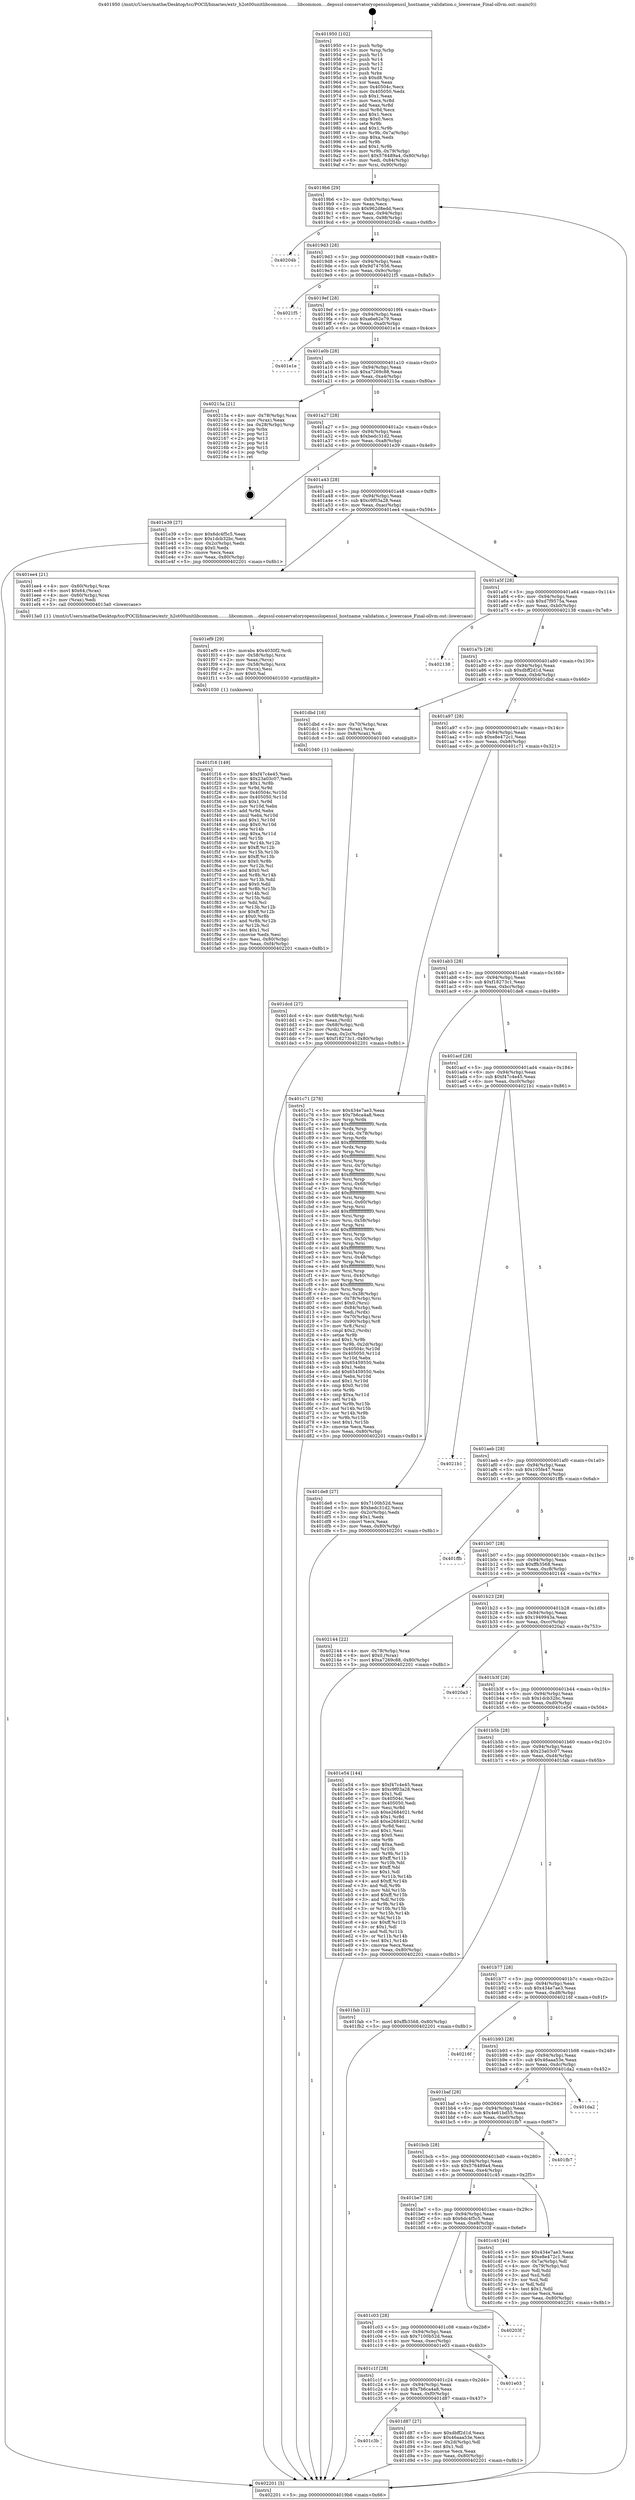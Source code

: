 digraph "0x401950" {
  label = "0x401950 (/mnt/c/Users/mathe/Desktop/tcc/POCII/binaries/extr_h2ot00unitlibcommon........libcommon....depsssl-conservatoryopensslopenssl_hostname_validation.c_lowercase_Final-ollvm.out::main(0))"
  labelloc = "t"
  node[shape=record]

  Entry [label="",width=0.3,height=0.3,shape=circle,fillcolor=black,style=filled]
  "0x4019b6" [label="{
     0x4019b6 [29]\l
     | [instrs]\l
     &nbsp;&nbsp;0x4019b6 \<+3\>: mov -0x80(%rbp),%eax\l
     &nbsp;&nbsp;0x4019b9 \<+2\>: mov %eax,%ecx\l
     &nbsp;&nbsp;0x4019bb \<+6\>: sub $0x962d8edd,%ecx\l
     &nbsp;&nbsp;0x4019c1 \<+6\>: mov %eax,-0x94(%rbp)\l
     &nbsp;&nbsp;0x4019c7 \<+6\>: mov %ecx,-0x98(%rbp)\l
     &nbsp;&nbsp;0x4019cd \<+6\>: je 000000000040204b \<main+0x6fb\>\l
  }"]
  "0x40204b" [label="{
     0x40204b\l
  }", style=dashed]
  "0x4019d3" [label="{
     0x4019d3 [28]\l
     | [instrs]\l
     &nbsp;&nbsp;0x4019d3 \<+5\>: jmp 00000000004019d8 \<main+0x88\>\l
     &nbsp;&nbsp;0x4019d8 \<+6\>: mov -0x94(%rbp),%eax\l
     &nbsp;&nbsp;0x4019de \<+5\>: sub $0x9d747656,%eax\l
     &nbsp;&nbsp;0x4019e3 \<+6\>: mov %eax,-0x9c(%rbp)\l
     &nbsp;&nbsp;0x4019e9 \<+6\>: je 00000000004021f5 \<main+0x8a5\>\l
  }"]
  Exit [label="",width=0.3,height=0.3,shape=circle,fillcolor=black,style=filled,peripheries=2]
  "0x4021f5" [label="{
     0x4021f5\l
  }", style=dashed]
  "0x4019ef" [label="{
     0x4019ef [28]\l
     | [instrs]\l
     &nbsp;&nbsp;0x4019ef \<+5\>: jmp 00000000004019f4 \<main+0xa4\>\l
     &nbsp;&nbsp;0x4019f4 \<+6\>: mov -0x94(%rbp),%eax\l
     &nbsp;&nbsp;0x4019fa \<+5\>: sub $0xa6e62e79,%eax\l
     &nbsp;&nbsp;0x4019ff \<+6\>: mov %eax,-0xa0(%rbp)\l
     &nbsp;&nbsp;0x401a05 \<+6\>: je 0000000000401e1e \<main+0x4ce\>\l
  }"]
  "0x401f16" [label="{
     0x401f16 [149]\l
     | [instrs]\l
     &nbsp;&nbsp;0x401f16 \<+5\>: mov $0xf47c4e45,%esi\l
     &nbsp;&nbsp;0x401f1b \<+5\>: mov $0x23a03c07,%edx\l
     &nbsp;&nbsp;0x401f20 \<+3\>: mov $0x1,%r8b\l
     &nbsp;&nbsp;0x401f23 \<+3\>: xor %r9d,%r9d\l
     &nbsp;&nbsp;0x401f26 \<+8\>: mov 0x40504c,%r10d\l
     &nbsp;&nbsp;0x401f2e \<+8\>: mov 0x405050,%r11d\l
     &nbsp;&nbsp;0x401f36 \<+4\>: sub $0x1,%r9d\l
     &nbsp;&nbsp;0x401f3a \<+3\>: mov %r10d,%ebx\l
     &nbsp;&nbsp;0x401f3d \<+3\>: add %r9d,%ebx\l
     &nbsp;&nbsp;0x401f40 \<+4\>: imul %ebx,%r10d\l
     &nbsp;&nbsp;0x401f44 \<+4\>: and $0x1,%r10d\l
     &nbsp;&nbsp;0x401f48 \<+4\>: cmp $0x0,%r10d\l
     &nbsp;&nbsp;0x401f4c \<+4\>: sete %r14b\l
     &nbsp;&nbsp;0x401f50 \<+4\>: cmp $0xa,%r11d\l
     &nbsp;&nbsp;0x401f54 \<+4\>: setl %r15b\l
     &nbsp;&nbsp;0x401f58 \<+3\>: mov %r14b,%r12b\l
     &nbsp;&nbsp;0x401f5b \<+4\>: xor $0xff,%r12b\l
     &nbsp;&nbsp;0x401f5f \<+3\>: mov %r15b,%r13b\l
     &nbsp;&nbsp;0x401f62 \<+4\>: xor $0xff,%r13b\l
     &nbsp;&nbsp;0x401f66 \<+4\>: xor $0x0,%r8b\l
     &nbsp;&nbsp;0x401f6a \<+3\>: mov %r12b,%cl\l
     &nbsp;&nbsp;0x401f6d \<+3\>: and $0x0,%cl\l
     &nbsp;&nbsp;0x401f70 \<+3\>: and %r8b,%r14b\l
     &nbsp;&nbsp;0x401f73 \<+3\>: mov %r13b,%dil\l
     &nbsp;&nbsp;0x401f76 \<+4\>: and $0x0,%dil\l
     &nbsp;&nbsp;0x401f7a \<+3\>: and %r8b,%r15b\l
     &nbsp;&nbsp;0x401f7d \<+3\>: or %r14b,%cl\l
     &nbsp;&nbsp;0x401f80 \<+3\>: or %r15b,%dil\l
     &nbsp;&nbsp;0x401f83 \<+3\>: xor %dil,%cl\l
     &nbsp;&nbsp;0x401f86 \<+3\>: or %r13b,%r12b\l
     &nbsp;&nbsp;0x401f89 \<+4\>: xor $0xff,%r12b\l
     &nbsp;&nbsp;0x401f8d \<+4\>: or $0x0,%r8b\l
     &nbsp;&nbsp;0x401f91 \<+3\>: and %r8b,%r12b\l
     &nbsp;&nbsp;0x401f94 \<+3\>: or %r12b,%cl\l
     &nbsp;&nbsp;0x401f97 \<+3\>: test $0x1,%cl\l
     &nbsp;&nbsp;0x401f9a \<+3\>: cmovne %edx,%esi\l
     &nbsp;&nbsp;0x401f9d \<+3\>: mov %esi,-0x80(%rbp)\l
     &nbsp;&nbsp;0x401fa0 \<+6\>: mov %eax,-0xf4(%rbp)\l
     &nbsp;&nbsp;0x401fa6 \<+5\>: jmp 0000000000402201 \<main+0x8b1\>\l
  }"]
  "0x401e1e" [label="{
     0x401e1e\l
  }", style=dashed]
  "0x401a0b" [label="{
     0x401a0b [28]\l
     | [instrs]\l
     &nbsp;&nbsp;0x401a0b \<+5\>: jmp 0000000000401a10 \<main+0xc0\>\l
     &nbsp;&nbsp;0x401a10 \<+6\>: mov -0x94(%rbp),%eax\l
     &nbsp;&nbsp;0x401a16 \<+5\>: sub $0xa7269c88,%eax\l
     &nbsp;&nbsp;0x401a1b \<+6\>: mov %eax,-0xa4(%rbp)\l
     &nbsp;&nbsp;0x401a21 \<+6\>: je 000000000040215a \<main+0x80a\>\l
  }"]
  "0x401ef9" [label="{
     0x401ef9 [29]\l
     | [instrs]\l
     &nbsp;&nbsp;0x401ef9 \<+10\>: movabs $0x4030f2,%rdi\l
     &nbsp;&nbsp;0x401f03 \<+4\>: mov -0x58(%rbp),%rcx\l
     &nbsp;&nbsp;0x401f07 \<+2\>: mov %eax,(%rcx)\l
     &nbsp;&nbsp;0x401f09 \<+4\>: mov -0x58(%rbp),%rcx\l
     &nbsp;&nbsp;0x401f0d \<+2\>: mov (%rcx),%esi\l
     &nbsp;&nbsp;0x401f0f \<+2\>: mov $0x0,%al\l
     &nbsp;&nbsp;0x401f11 \<+5\>: call 0000000000401030 \<printf@plt\>\l
     | [calls]\l
     &nbsp;&nbsp;0x401030 \{1\} (unknown)\l
  }"]
  "0x40215a" [label="{
     0x40215a [21]\l
     | [instrs]\l
     &nbsp;&nbsp;0x40215a \<+4\>: mov -0x78(%rbp),%rax\l
     &nbsp;&nbsp;0x40215e \<+2\>: mov (%rax),%eax\l
     &nbsp;&nbsp;0x402160 \<+4\>: lea -0x28(%rbp),%rsp\l
     &nbsp;&nbsp;0x402164 \<+1\>: pop %rbx\l
     &nbsp;&nbsp;0x402165 \<+2\>: pop %r12\l
     &nbsp;&nbsp;0x402167 \<+2\>: pop %r13\l
     &nbsp;&nbsp;0x402169 \<+2\>: pop %r14\l
     &nbsp;&nbsp;0x40216b \<+2\>: pop %r15\l
     &nbsp;&nbsp;0x40216d \<+1\>: pop %rbp\l
     &nbsp;&nbsp;0x40216e \<+1\>: ret\l
  }"]
  "0x401a27" [label="{
     0x401a27 [28]\l
     | [instrs]\l
     &nbsp;&nbsp;0x401a27 \<+5\>: jmp 0000000000401a2c \<main+0xdc\>\l
     &nbsp;&nbsp;0x401a2c \<+6\>: mov -0x94(%rbp),%eax\l
     &nbsp;&nbsp;0x401a32 \<+5\>: sub $0xbedc31d2,%eax\l
     &nbsp;&nbsp;0x401a37 \<+6\>: mov %eax,-0xa8(%rbp)\l
     &nbsp;&nbsp;0x401a3d \<+6\>: je 0000000000401e39 \<main+0x4e9\>\l
  }"]
  "0x401dcd" [label="{
     0x401dcd [27]\l
     | [instrs]\l
     &nbsp;&nbsp;0x401dcd \<+4\>: mov -0x68(%rbp),%rdi\l
     &nbsp;&nbsp;0x401dd1 \<+2\>: mov %eax,(%rdi)\l
     &nbsp;&nbsp;0x401dd3 \<+4\>: mov -0x68(%rbp),%rdi\l
     &nbsp;&nbsp;0x401dd7 \<+2\>: mov (%rdi),%eax\l
     &nbsp;&nbsp;0x401dd9 \<+3\>: mov %eax,-0x2c(%rbp)\l
     &nbsp;&nbsp;0x401ddc \<+7\>: movl $0xf18273c1,-0x80(%rbp)\l
     &nbsp;&nbsp;0x401de3 \<+5\>: jmp 0000000000402201 \<main+0x8b1\>\l
  }"]
  "0x401e39" [label="{
     0x401e39 [27]\l
     | [instrs]\l
     &nbsp;&nbsp;0x401e39 \<+5\>: mov $0x6dc4f5c5,%eax\l
     &nbsp;&nbsp;0x401e3e \<+5\>: mov $0x1dcb32bc,%ecx\l
     &nbsp;&nbsp;0x401e43 \<+3\>: mov -0x2c(%rbp),%edx\l
     &nbsp;&nbsp;0x401e46 \<+3\>: cmp $0x0,%edx\l
     &nbsp;&nbsp;0x401e49 \<+3\>: cmove %ecx,%eax\l
     &nbsp;&nbsp;0x401e4c \<+3\>: mov %eax,-0x80(%rbp)\l
     &nbsp;&nbsp;0x401e4f \<+5\>: jmp 0000000000402201 \<main+0x8b1\>\l
  }"]
  "0x401a43" [label="{
     0x401a43 [28]\l
     | [instrs]\l
     &nbsp;&nbsp;0x401a43 \<+5\>: jmp 0000000000401a48 \<main+0xf8\>\l
     &nbsp;&nbsp;0x401a48 \<+6\>: mov -0x94(%rbp),%eax\l
     &nbsp;&nbsp;0x401a4e \<+5\>: sub $0xc9f03a28,%eax\l
     &nbsp;&nbsp;0x401a53 \<+6\>: mov %eax,-0xac(%rbp)\l
     &nbsp;&nbsp;0x401a59 \<+6\>: je 0000000000401ee4 \<main+0x594\>\l
  }"]
  "0x401c3b" [label="{
     0x401c3b\l
  }", style=dashed]
  "0x401ee4" [label="{
     0x401ee4 [21]\l
     | [instrs]\l
     &nbsp;&nbsp;0x401ee4 \<+4\>: mov -0x60(%rbp),%rax\l
     &nbsp;&nbsp;0x401ee8 \<+6\>: movl $0x64,(%rax)\l
     &nbsp;&nbsp;0x401eee \<+4\>: mov -0x60(%rbp),%rax\l
     &nbsp;&nbsp;0x401ef2 \<+2\>: mov (%rax),%edi\l
     &nbsp;&nbsp;0x401ef4 \<+5\>: call 00000000004013a0 \<lowercase\>\l
     | [calls]\l
     &nbsp;&nbsp;0x4013a0 \{1\} (/mnt/c/Users/mathe/Desktop/tcc/POCII/binaries/extr_h2ot00unitlibcommon........libcommon....depsssl-conservatoryopensslopenssl_hostname_validation.c_lowercase_Final-ollvm.out::lowercase)\l
  }"]
  "0x401a5f" [label="{
     0x401a5f [28]\l
     | [instrs]\l
     &nbsp;&nbsp;0x401a5f \<+5\>: jmp 0000000000401a64 \<main+0x114\>\l
     &nbsp;&nbsp;0x401a64 \<+6\>: mov -0x94(%rbp),%eax\l
     &nbsp;&nbsp;0x401a6a \<+5\>: sub $0xd7f9575a,%eax\l
     &nbsp;&nbsp;0x401a6f \<+6\>: mov %eax,-0xb0(%rbp)\l
     &nbsp;&nbsp;0x401a75 \<+6\>: je 0000000000402138 \<main+0x7e8\>\l
  }"]
  "0x401d87" [label="{
     0x401d87 [27]\l
     | [instrs]\l
     &nbsp;&nbsp;0x401d87 \<+5\>: mov $0xdbff2d1d,%eax\l
     &nbsp;&nbsp;0x401d8c \<+5\>: mov $0x46aaa53e,%ecx\l
     &nbsp;&nbsp;0x401d91 \<+3\>: mov -0x2d(%rbp),%dl\l
     &nbsp;&nbsp;0x401d94 \<+3\>: test $0x1,%dl\l
     &nbsp;&nbsp;0x401d97 \<+3\>: cmovne %ecx,%eax\l
     &nbsp;&nbsp;0x401d9a \<+3\>: mov %eax,-0x80(%rbp)\l
     &nbsp;&nbsp;0x401d9d \<+5\>: jmp 0000000000402201 \<main+0x8b1\>\l
  }"]
  "0x402138" [label="{
     0x402138\l
  }", style=dashed]
  "0x401a7b" [label="{
     0x401a7b [28]\l
     | [instrs]\l
     &nbsp;&nbsp;0x401a7b \<+5\>: jmp 0000000000401a80 \<main+0x130\>\l
     &nbsp;&nbsp;0x401a80 \<+6\>: mov -0x94(%rbp),%eax\l
     &nbsp;&nbsp;0x401a86 \<+5\>: sub $0xdbff2d1d,%eax\l
     &nbsp;&nbsp;0x401a8b \<+6\>: mov %eax,-0xb4(%rbp)\l
     &nbsp;&nbsp;0x401a91 \<+6\>: je 0000000000401dbd \<main+0x46d\>\l
  }"]
  "0x401c1f" [label="{
     0x401c1f [28]\l
     | [instrs]\l
     &nbsp;&nbsp;0x401c1f \<+5\>: jmp 0000000000401c24 \<main+0x2d4\>\l
     &nbsp;&nbsp;0x401c24 \<+6\>: mov -0x94(%rbp),%eax\l
     &nbsp;&nbsp;0x401c2a \<+5\>: sub $0x7b6ca4a8,%eax\l
     &nbsp;&nbsp;0x401c2f \<+6\>: mov %eax,-0xf0(%rbp)\l
     &nbsp;&nbsp;0x401c35 \<+6\>: je 0000000000401d87 \<main+0x437\>\l
  }"]
  "0x401dbd" [label="{
     0x401dbd [16]\l
     | [instrs]\l
     &nbsp;&nbsp;0x401dbd \<+4\>: mov -0x70(%rbp),%rax\l
     &nbsp;&nbsp;0x401dc1 \<+3\>: mov (%rax),%rax\l
     &nbsp;&nbsp;0x401dc4 \<+4\>: mov 0x8(%rax),%rdi\l
     &nbsp;&nbsp;0x401dc8 \<+5\>: call 0000000000401040 \<atoi@plt\>\l
     | [calls]\l
     &nbsp;&nbsp;0x401040 \{1\} (unknown)\l
  }"]
  "0x401a97" [label="{
     0x401a97 [28]\l
     | [instrs]\l
     &nbsp;&nbsp;0x401a97 \<+5\>: jmp 0000000000401a9c \<main+0x14c\>\l
     &nbsp;&nbsp;0x401a9c \<+6\>: mov -0x94(%rbp),%eax\l
     &nbsp;&nbsp;0x401aa2 \<+5\>: sub $0xe8e472c1,%eax\l
     &nbsp;&nbsp;0x401aa7 \<+6\>: mov %eax,-0xb8(%rbp)\l
     &nbsp;&nbsp;0x401aad \<+6\>: je 0000000000401c71 \<main+0x321\>\l
  }"]
  "0x401e03" [label="{
     0x401e03\l
  }", style=dashed]
  "0x401c71" [label="{
     0x401c71 [278]\l
     | [instrs]\l
     &nbsp;&nbsp;0x401c71 \<+5\>: mov $0x434e7ae3,%eax\l
     &nbsp;&nbsp;0x401c76 \<+5\>: mov $0x7b6ca4a8,%ecx\l
     &nbsp;&nbsp;0x401c7b \<+3\>: mov %rsp,%rdx\l
     &nbsp;&nbsp;0x401c7e \<+4\>: add $0xfffffffffffffff0,%rdx\l
     &nbsp;&nbsp;0x401c82 \<+3\>: mov %rdx,%rsp\l
     &nbsp;&nbsp;0x401c85 \<+4\>: mov %rdx,-0x78(%rbp)\l
     &nbsp;&nbsp;0x401c89 \<+3\>: mov %rsp,%rdx\l
     &nbsp;&nbsp;0x401c8c \<+4\>: add $0xfffffffffffffff0,%rdx\l
     &nbsp;&nbsp;0x401c90 \<+3\>: mov %rdx,%rsp\l
     &nbsp;&nbsp;0x401c93 \<+3\>: mov %rsp,%rsi\l
     &nbsp;&nbsp;0x401c96 \<+4\>: add $0xfffffffffffffff0,%rsi\l
     &nbsp;&nbsp;0x401c9a \<+3\>: mov %rsi,%rsp\l
     &nbsp;&nbsp;0x401c9d \<+4\>: mov %rsi,-0x70(%rbp)\l
     &nbsp;&nbsp;0x401ca1 \<+3\>: mov %rsp,%rsi\l
     &nbsp;&nbsp;0x401ca4 \<+4\>: add $0xfffffffffffffff0,%rsi\l
     &nbsp;&nbsp;0x401ca8 \<+3\>: mov %rsi,%rsp\l
     &nbsp;&nbsp;0x401cab \<+4\>: mov %rsi,-0x68(%rbp)\l
     &nbsp;&nbsp;0x401caf \<+3\>: mov %rsp,%rsi\l
     &nbsp;&nbsp;0x401cb2 \<+4\>: add $0xfffffffffffffff0,%rsi\l
     &nbsp;&nbsp;0x401cb6 \<+3\>: mov %rsi,%rsp\l
     &nbsp;&nbsp;0x401cb9 \<+4\>: mov %rsi,-0x60(%rbp)\l
     &nbsp;&nbsp;0x401cbd \<+3\>: mov %rsp,%rsi\l
     &nbsp;&nbsp;0x401cc0 \<+4\>: add $0xfffffffffffffff0,%rsi\l
     &nbsp;&nbsp;0x401cc4 \<+3\>: mov %rsi,%rsp\l
     &nbsp;&nbsp;0x401cc7 \<+4\>: mov %rsi,-0x58(%rbp)\l
     &nbsp;&nbsp;0x401ccb \<+3\>: mov %rsp,%rsi\l
     &nbsp;&nbsp;0x401cce \<+4\>: add $0xfffffffffffffff0,%rsi\l
     &nbsp;&nbsp;0x401cd2 \<+3\>: mov %rsi,%rsp\l
     &nbsp;&nbsp;0x401cd5 \<+4\>: mov %rsi,-0x50(%rbp)\l
     &nbsp;&nbsp;0x401cd9 \<+3\>: mov %rsp,%rsi\l
     &nbsp;&nbsp;0x401cdc \<+4\>: add $0xfffffffffffffff0,%rsi\l
     &nbsp;&nbsp;0x401ce0 \<+3\>: mov %rsi,%rsp\l
     &nbsp;&nbsp;0x401ce3 \<+4\>: mov %rsi,-0x48(%rbp)\l
     &nbsp;&nbsp;0x401ce7 \<+3\>: mov %rsp,%rsi\l
     &nbsp;&nbsp;0x401cea \<+4\>: add $0xfffffffffffffff0,%rsi\l
     &nbsp;&nbsp;0x401cee \<+3\>: mov %rsi,%rsp\l
     &nbsp;&nbsp;0x401cf1 \<+4\>: mov %rsi,-0x40(%rbp)\l
     &nbsp;&nbsp;0x401cf5 \<+3\>: mov %rsp,%rsi\l
     &nbsp;&nbsp;0x401cf8 \<+4\>: add $0xfffffffffffffff0,%rsi\l
     &nbsp;&nbsp;0x401cfc \<+3\>: mov %rsi,%rsp\l
     &nbsp;&nbsp;0x401cff \<+4\>: mov %rsi,-0x38(%rbp)\l
     &nbsp;&nbsp;0x401d03 \<+4\>: mov -0x78(%rbp),%rsi\l
     &nbsp;&nbsp;0x401d07 \<+6\>: movl $0x0,(%rsi)\l
     &nbsp;&nbsp;0x401d0d \<+6\>: mov -0x84(%rbp),%edi\l
     &nbsp;&nbsp;0x401d13 \<+2\>: mov %edi,(%rdx)\l
     &nbsp;&nbsp;0x401d15 \<+4\>: mov -0x70(%rbp),%rsi\l
     &nbsp;&nbsp;0x401d19 \<+7\>: mov -0x90(%rbp),%r8\l
     &nbsp;&nbsp;0x401d20 \<+3\>: mov %r8,(%rsi)\l
     &nbsp;&nbsp;0x401d23 \<+3\>: cmpl $0x2,(%rdx)\l
     &nbsp;&nbsp;0x401d26 \<+4\>: setne %r9b\l
     &nbsp;&nbsp;0x401d2a \<+4\>: and $0x1,%r9b\l
     &nbsp;&nbsp;0x401d2e \<+4\>: mov %r9b,-0x2d(%rbp)\l
     &nbsp;&nbsp;0x401d32 \<+8\>: mov 0x40504c,%r10d\l
     &nbsp;&nbsp;0x401d3a \<+8\>: mov 0x405050,%r11d\l
     &nbsp;&nbsp;0x401d42 \<+3\>: mov %r10d,%ebx\l
     &nbsp;&nbsp;0x401d45 \<+6\>: sub $0x65459550,%ebx\l
     &nbsp;&nbsp;0x401d4b \<+3\>: sub $0x1,%ebx\l
     &nbsp;&nbsp;0x401d4e \<+6\>: add $0x65459550,%ebx\l
     &nbsp;&nbsp;0x401d54 \<+4\>: imul %ebx,%r10d\l
     &nbsp;&nbsp;0x401d58 \<+4\>: and $0x1,%r10d\l
     &nbsp;&nbsp;0x401d5c \<+4\>: cmp $0x0,%r10d\l
     &nbsp;&nbsp;0x401d60 \<+4\>: sete %r9b\l
     &nbsp;&nbsp;0x401d64 \<+4\>: cmp $0xa,%r11d\l
     &nbsp;&nbsp;0x401d68 \<+4\>: setl %r14b\l
     &nbsp;&nbsp;0x401d6c \<+3\>: mov %r9b,%r15b\l
     &nbsp;&nbsp;0x401d6f \<+3\>: and %r14b,%r15b\l
     &nbsp;&nbsp;0x401d72 \<+3\>: xor %r14b,%r9b\l
     &nbsp;&nbsp;0x401d75 \<+3\>: or %r9b,%r15b\l
     &nbsp;&nbsp;0x401d78 \<+4\>: test $0x1,%r15b\l
     &nbsp;&nbsp;0x401d7c \<+3\>: cmovne %ecx,%eax\l
     &nbsp;&nbsp;0x401d7f \<+3\>: mov %eax,-0x80(%rbp)\l
     &nbsp;&nbsp;0x401d82 \<+5\>: jmp 0000000000402201 \<main+0x8b1\>\l
  }"]
  "0x401ab3" [label="{
     0x401ab3 [28]\l
     | [instrs]\l
     &nbsp;&nbsp;0x401ab3 \<+5\>: jmp 0000000000401ab8 \<main+0x168\>\l
     &nbsp;&nbsp;0x401ab8 \<+6\>: mov -0x94(%rbp),%eax\l
     &nbsp;&nbsp;0x401abe \<+5\>: sub $0xf18273c1,%eax\l
     &nbsp;&nbsp;0x401ac3 \<+6\>: mov %eax,-0xbc(%rbp)\l
     &nbsp;&nbsp;0x401ac9 \<+6\>: je 0000000000401de8 \<main+0x498\>\l
  }"]
  "0x401c03" [label="{
     0x401c03 [28]\l
     | [instrs]\l
     &nbsp;&nbsp;0x401c03 \<+5\>: jmp 0000000000401c08 \<main+0x2b8\>\l
     &nbsp;&nbsp;0x401c08 \<+6\>: mov -0x94(%rbp),%eax\l
     &nbsp;&nbsp;0x401c0e \<+5\>: sub $0x7100b52d,%eax\l
     &nbsp;&nbsp;0x401c13 \<+6\>: mov %eax,-0xec(%rbp)\l
     &nbsp;&nbsp;0x401c19 \<+6\>: je 0000000000401e03 \<main+0x4b3\>\l
  }"]
  "0x401de8" [label="{
     0x401de8 [27]\l
     | [instrs]\l
     &nbsp;&nbsp;0x401de8 \<+5\>: mov $0x7100b52d,%eax\l
     &nbsp;&nbsp;0x401ded \<+5\>: mov $0xbedc31d2,%ecx\l
     &nbsp;&nbsp;0x401df2 \<+3\>: mov -0x2c(%rbp),%edx\l
     &nbsp;&nbsp;0x401df5 \<+3\>: cmp $0x1,%edx\l
     &nbsp;&nbsp;0x401df8 \<+3\>: cmovl %ecx,%eax\l
     &nbsp;&nbsp;0x401dfb \<+3\>: mov %eax,-0x80(%rbp)\l
     &nbsp;&nbsp;0x401dfe \<+5\>: jmp 0000000000402201 \<main+0x8b1\>\l
  }"]
  "0x401acf" [label="{
     0x401acf [28]\l
     | [instrs]\l
     &nbsp;&nbsp;0x401acf \<+5\>: jmp 0000000000401ad4 \<main+0x184\>\l
     &nbsp;&nbsp;0x401ad4 \<+6\>: mov -0x94(%rbp),%eax\l
     &nbsp;&nbsp;0x401ada \<+5\>: sub $0xf47c4e45,%eax\l
     &nbsp;&nbsp;0x401adf \<+6\>: mov %eax,-0xc0(%rbp)\l
     &nbsp;&nbsp;0x401ae5 \<+6\>: je 00000000004021b1 \<main+0x861\>\l
  }"]
  "0x40203f" [label="{
     0x40203f\l
  }", style=dashed]
  "0x4021b1" [label="{
     0x4021b1\l
  }", style=dashed]
  "0x401aeb" [label="{
     0x401aeb [28]\l
     | [instrs]\l
     &nbsp;&nbsp;0x401aeb \<+5\>: jmp 0000000000401af0 \<main+0x1a0\>\l
     &nbsp;&nbsp;0x401af0 \<+6\>: mov -0x94(%rbp),%eax\l
     &nbsp;&nbsp;0x401af6 \<+5\>: sub $0x105fe47,%eax\l
     &nbsp;&nbsp;0x401afb \<+6\>: mov %eax,-0xc4(%rbp)\l
     &nbsp;&nbsp;0x401b01 \<+6\>: je 0000000000401ffb \<main+0x6ab\>\l
  }"]
  "0x401950" [label="{
     0x401950 [102]\l
     | [instrs]\l
     &nbsp;&nbsp;0x401950 \<+1\>: push %rbp\l
     &nbsp;&nbsp;0x401951 \<+3\>: mov %rsp,%rbp\l
     &nbsp;&nbsp;0x401954 \<+2\>: push %r15\l
     &nbsp;&nbsp;0x401956 \<+2\>: push %r14\l
     &nbsp;&nbsp;0x401958 \<+2\>: push %r13\l
     &nbsp;&nbsp;0x40195a \<+2\>: push %r12\l
     &nbsp;&nbsp;0x40195c \<+1\>: push %rbx\l
     &nbsp;&nbsp;0x40195d \<+7\>: sub $0xd8,%rsp\l
     &nbsp;&nbsp;0x401964 \<+2\>: xor %eax,%eax\l
     &nbsp;&nbsp;0x401966 \<+7\>: mov 0x40504c,%ecx\l
     &nbsp;&nbsp;0x40196d \<+7\>: mov 0x405050,%edx\l
     &nbsp;&nbsp;0x401974 \<+3\>: sub $0x1,%eax\l
     &nbsp;&nbsp;0x401977 \<+3\>: mov %ecx,%r8d\l
     &nbsp;&nbsp;0x40197a \<+3\>: add %eax,%r8d\l
     &nbsp;&nbsp;0x40197d \<+4\>: imul %r8d,%ecx\l
     &nbsp;&nbsp;0x401981 \<+3\>: and $0x1,%ecx\l
     &nbsp;&nbsp;0x401984 \<+3\>: cmp $0x0,%ecx\l
     &nbsp;&nbsp;0x401987 \<+4\>: sete %r9b\l
     &nbsp;&nbsp;0x40198b \<+4\>: and $0x1,%r9b\l
     &nbsp;&nbsp;0x40198f \<+4\>: mov %r9b,-0x7a(%rbp)\l
     &nbsp;&nbsp;0x401993 \<+3\>: cmp $0xa,%edx\l
     &nbsp;&nbsp;0x401996 \<+4\>: setl %r9b\l
     &nbsp;&nbsp;0x40199a \<+4\>: and $0x1,%r9b\l
     &nbsp;&nbsp;0x40199e \<+4\>: mov %r9b,-0x79(%rbp)\l
     &nbsp;&nbsp;0x4019a2 \<+7\>: movl $0x576489a4,-0x80(%rbp)\l
     &nbsp;&nbsp;0x4019a9 \<+6\>: mov %edi,-0x84(%rbp)\l
     &nbsp;&nbsp;0x4019af \<+7\>: mov %rsi,-0x90(%rbp)\l
  }"]
  "0x401ffb" [label="{
     0x401ffb\l
  }", style=dashed]
  "0x401b07" [label="{
     0x401b07 [28]\l
     | [instrs]\l
     &nbsp;&nbsp;0x401b07 \<+5\>: jmp 0000000000401b0c \<main+0x1bc\>\l
     &nbsp;&nbsp;0x401b0c \<+6\>: mov -0x94(%rbp),%eax\l
     &nbsp;&nbsp;0x401b12 \<+5\>: sub $0xffb3568,%eax\l
     &nbsp;&nbsp;0x401b17 \<+6\>: mov %eax,-0xc8(%rbp)\l
     &nbsp;&nbsp;0x401b1d \<+6\>: je 0000000000402144 \<main+0x7f4\>\l
  }"]
  "0x402201" [label="{
     0x402201 [5]\l
     | [instrs]\l
     &nbsp;&nbsp;0x402201 \<+5\>: jmp 00000000004019b6 \<main+0x66\>\l
  }"]
  "0x402144" [label="{
     0x402144 [22]\l
     | [instrs]\l
     &nbsp;&nbsp;0x402144 \<+4\>: mov -0x78(%rbp),%rax\l
     &nbsp;&nbsp;0x402148 \<+6\>: movl $0x0,(%rax)\l
     &nbsp;&nbsp;0x40214e \<+7\>: movl $0xa7269c88,-0x80(%rbp)\l
     &nbsp;&nbsp;0x402155 \<+5\>: jmp 0000000000402201 \<main+0x8b1\>\l
  }"]
  "0x401b23" [label="{
     0x401b23 [28]\l
     | [instrs]\l
     &nbsp;&nbsp;0x401b23 \<+5\>: jmp 0000000000401b28 \<main+0x1d8\>\l
     &nbsp;&nbsp;0x401b28 \<+6\>: mov -0x94(%rbp),%eax\l
     &nbsp;&nbsp;0x401b2e \<+5\>: sub $0x1949943a,%eax\l
     &nbsp;&nbsp;0x401b33 \<+6\>: mov %eax,-0xcc(%rbp)\l
     &nbsp;&nbsp;0x401b39 \<+6\>: je 00000000004020a3 \<main+0x753\>\l
  }"]
  "0x401be7" [label="{
     0x401be7 [28]\l
     | [instrs]\l
     &nbsp;&nbsp;0x401be7 \<+5\>: jmp 0000000000401bec \<main+0x29c\>\l
     &nbsp;&nbsp;0x401bec \<+6\>: mov -0x94(%rbp),%eax\l
     &nbsp;&nbsp;0x401bf2 \<+5\>: sub $0x6dc4f5c5,%eax\l
     &nbsp;&nbsp;0x401bf7 \<+6\>: mov %eax,-0xe8(%rbp)\l
     &nbsp;&nbsp;0x401bfd \<+6\>: je 000000000040203f \<main+0x6ef\>\l
  }"]
  "0x4020a3" [label="{
     0x4020a3\l
  }", style=dashed]
  "0x401b3f" [label="{
     0x401b3f [28]\l
     | [instrs]\l
     &nbsp;&nbsp;0x401b3f \<+5\>: jmp 0000000000401b44 \<main+0x1f4\>\l
     &nbsp;&nbsp;0x401b44 \<+6\>: mov -0x94(%rbp),%eax\l
     &nbsp;&nbsp;0x401b4a \<+5\>: sub $0x1dcb32bc,%eax\l
     &nbsp;&nbsp;0x401b4f \<+6\>: mov %eax,-0xd0(%rbp)\l
     &nbsp;&nbsp;0x401b55 \<+6\>: je 0000000000401e54 \<main+0x504\>\l
  }"]
  "0x401c45" [label="{
     0x401c45 [44]\l
     | [instrs]\l
     &nbsp;&nbsp;0x401c45 \<+5\>: mov $0x434e7ae3,%eax\l
     &nbsp;&nbsp;0x401c4a \<+5\>: mov $0xe8e472c1,%ecx\l
     &nbsp;&nbsp;0x401c4f \<+3\>: mov -0x7a(%rbp),%dl\l
     &nbsp;&nbsp;0x401c52 \<+4\>: mov -0x79(%rbp),%sil\l
     &nbsp;&nbsp;0x401c56 \<+3\>: mov %dl,%dil\l
     &nbsp;&nbsp;0x401c59 \<+3\>: and %sil,%dil\l
     &nbsp;&nbsp;0x401c5c \<+3\>: xor %sil,%dl\l
     &nbsp;&nbsp;0x401c5f \<+3\>: or %dl,%dil\l
     &nbsp;&nbsp;0x401c62 \<+4\>: test $0x1,%dil\l
     &nbsp;&nbsp;0x401c66 \<+3\>: cmovne %ecx,%eax\l
     &nbsp;&nbsp;0x401c69 \<+3\>: mov %eax,-0x80(%rbp)\l
     &nbsp;&nbsp;0x401c6c \<+5\>: jmp 0000000000402201 \<main+0x8b1\>\l
  }"]
  "0x401e54" [label="{
     0x401e54 [144]\l
     | [instrs]\l
     &nbsp;&nbsp;0x401e54 \<+5\>: mov $0xf47c4e45,%eax\l
     &nbsp;&nbsp;0x401e59 \<+5\>: mov $0xc9f03a28,%ecx\l
     &nbsp;&nbsp;0x401e5e \<+2\>: mov $0x1,%dl\l
     &nbsp;&nbsp;0x401e60 \<+7\>: mov 0x40504c,%esi\l
     &nbsp;&nbsp;0x401e67 \<+7\>: mov 0x405050,%edi\l
     &nbsp;&nbsp;0x401e6e \<+3\>: mov %esi,%r8d\l
     &nbsp;&nbsp;0x401e71 \<+7\>: sub $0xe2684021,%r8d\l
     &nbsp;&nbsp;0x401e78 \<+4\>: sub $0x1,%r8d\l
     &nbsp;&nbsp;0x401e7c \<+7\>: add $0xe2684021,%r8d\l
     &nbsp;&nbsp;0x401e83 \<+4\>: imul %r8d,%esi\l
     &nbsp;&nbsp;0x401e87 \<+3\>: and $0x1,%esi\l
     &nbsp;&nbsp;0x401e8a \<+3\>: cmp $0x0,%esi\l
     &nbsp;&nbsp;0x401e8d \<+4\>: sete %r9b\l
     &nbsp;&nbsp;0x401e91 \<+3\>: cmp $0xa,%edi\l
     &nbsp;&nbsp;0x401e94 \<+4\>: setl %r10b\l
     &nbsp;&nbsp;0x401e98 \<+3\>: mov %r9b,%r11b\l
     &nbsp;&nbsp;0x401e9b \<+4\>: xor $0xff,%r11b\l
     &nbsp;&nbsp;0x401e9f \<+3\>: mov %r10b,%bl\l
     &nbsp;&nbsp;0x401ea2 \<+3\>: xor $0xff,%bl\l
     &nbsp;&nbsp;0x401ea5 \<+3\>: xor $0x1,%dl\l
     &nbsp;&nbsp;0x401ea8 \<+3\>: mov %r11b,%r14b\l
     &nbsp;&nbsp;0x401eab \<+4\>: and $0xff,%r14b\l
     &nbsp;&nbsp;0x401eaf \<+3\>: and %dl,%r9b\l
     &nbsp;&nbsp;0x401eb2 \<+3\>: mov %bl,%r15b\l
     &nbsp;&nbsp;0x401eb5 \<+4\>: and $0xff,%r15b\l
     &nbsp;&nbsp;0x401eb9 \<+3\>: and %dl,%r10b\l
     &nbsp;&nbsp;0x401ebc \<+3\>: or %r9b,%r14b\l
     &nbsp;&nbsp;0x401ebf \<+3\>: or %r10b,%r15b\l
     &nbsp;&nbsp;0x401ec2 \<+3\>: xor %r15b,%r14b\l
     &nbsp;&nbsp;0x401ec5 \<+3\>: or %bl,%r11b\l
     &nbsp;&nbsp;0x401ec8 \<+4\>: xor $0xff,%r11b\l
     &nbsp;&nbsp;0x401ecc \<+3\>: or $0x1,%dl\l
     &nbsp;&nbsp;0x401ecf \<+3\>: and %dl,%r11b\l
     &nbsp;&nbsp;0x401ed2 \<+3\>: or %r11b,%r14b\l
     &nbsp;&nbsp;0x401ed5 \<+4\>: test $0x1,%r14b\l
     &nbsp;&nbsp;0x401ed9 \<+3\>: cmovne %ecx,%eax\l
     &nbsp;&nbsp;0x401edc \<+3\>: mov %eax,-0x80(%rbp)\l
     &nbsp;&nbsp;0x401edf \<+5\>: jmp 0000000000402201 \<main+0x8b1\>\l
  }"]
  "0x401b5b" [label="{
     0x401b5b [28]\l
     | [instrs]\l
     &nbsp;&nbsp;0x401b5b \<+5\>: jmp 0000000000401b60 \<main+0x210\>\l
     &nbsp;&nbsp;0x401b60 \<+6\>: mov -0x94(%rbp),%eax\l
     &nbsp;&nbsp;0x401b66 \<+5\>: sub $0x23a03c07,%eax\l
     &nbsp;&nbsp;0x401b6b \<+6\>: mov %eax,-0xd4(%rbp)\l
     &nbsp;&nbsp;0x401b71 \<+6\>: je 0000000000401fab \<main+0x65b\>\l
  }"]
  "0x401bcb" [label="{
     0x401bcb [28]\l
     | [instrs]\l
     &nbsp;&nbsp;0x401bcb \<+5\>: jmp 0000000000401bd0 \<main+0x280\>\l
     &nbsp;&nbsp;0x401bd0 \<+6\>: mov -0x94(%rbp),%eax\l
     &nbsp;&nbsp;0x401bd6 \<+5\>: sub $0x576489a4,%eax\l
     &nbsp;&nbsp;0x401bdb \<+6\>: mov %eax,-0xe4(%rbp)\l
     &nbsp;&nbsp;0x401be1 \<+6\>: je 0000000000401c45 \<main+0x2f5\>\l
  }"]
  "0x401fab" [label="{
     0x401fab [12]\l
     | [instrs]\l
     &nbsp;&nbsp;0x401fab \<+7\>: movl $0xffb3568,-0x80(%rbp)\l
     &nbsp;&nbsp;0x401fb2 \<+5\>: jmp 0000000000402201 \<main+0x8b1\>\l
  }"]
  "0x401b77" [label="{
     0x401b77 [28]\l
     | [instrs]\l
     &nbsp;&nbsp;0x401b77 \<+5\>: jmp 0000000000401b7c \<main+0x22c\>\l
     &nbsp;&nbsp;0x401b7c \<+6\>: mov -0x94(%rbp),%eax\l
     &nbsp;&nbsp;0x401b82 \<+5\>: sub $0x434e7ae3,%eax\l
     &nbsp;&nbsp;0x401b87 \<+6\>: mov %eax,-0xd8(%rbp)\l
     &nbsp;&nbsp;0x401b8d \<+6\>: je 000000000040216f \<main+0x81f\>\l
  }"]
  "0x401fb7" [label="{
     0x401fb7\l
  }", style=dashed]
  "0x40216f" [label="{
     0x40216f\l
  }", style=dashed]
  "0x401b93" [label="{
     0x401b93 [28]\l
     | [instrs]\l
     &nbsp;&nbsp;0x401b93 \<+5\>: jmp 0000000000401b98 \<main+0x248\>\l
     &nbsp;&nbsp;0x401b98 \<+6\>: mov -0x94(%rbp),%eax\l
     &nbsp;&nbsp;0x401b9e \<+5\>: sub $0x46aaa53e,%eax\l
     &nbsp;&nbsp;0x401ba3 \<+6\>: mov %eax,-0xdc(%rbp)\l
     &nbsp;&nbsp;0x401ba9 \<+6\>: je 0000000000401da2 \<main+0x452\>\l
  }"]
  "0x401baf" [label="{
     0x401baf [28]\l
     | [instrs]\l
     &nbsp;&nbsp;0x401baf \<+5\>: jmp 0000000000401bb4 \<main+0x264\>\l
     &nbsp;&nbsp;0x401bb4 \<+6\>: mov -0x94(%rbp),%eax\l
     &nbsp;&nbsp;0x401bba \<+5\>: sub $0x4e61bd55,%eax\l
     &nbsp;&nbsp;0x401bbf \<+6\>: mov %eax,-0xe0(%rbp)\l
     &nbsp;&nbsp;0x401bc5 \<+6\>: je 0000000000401fb7 \<main+0x667\>\l
  }"]
  "0x401da2" [label="{
     0x401da2\l
  }", style=dashed]
  Entry -> "0x401950" [label=" 1"]
  "0x4019b6" -> "0x40204b" [label=" 0"]
  "0x4019b6" -> "0x4019d3" [label=" 11"]
  "0x40215a" -> Exit [label=" 1"]
  "0x4019d3" -> "0x4021f5" [label=" 0"]
  "0x4019d3" -> "0x4019ef" [label=" 11"]
  "0x402144" -> "0x402201" [label=" 1"]
  "0x4019ef" -> "0x401e1e" [label=" 0"]
  "0x4019ef" -> "0x401a0b" [label=" 11"]
  "0x401fab" -> "0x402201" [label=" 1"]
  "0x401a0b" -> "0x40215a" [label=" 1"]
  "0x401a0b" -> "0x401a27" [label=" 10"]
  "0x401f16" -> "0x402201" [label=" 1"]
  "0x401a27" -> "0x401e39" [label=" 1"]
  "0x401a27" -> "0x401a43" [label=" 9"]
  "0x401ef9" -> "0x401f16" [label=" 1"]
  "0x401a43" -> "0x401ee4" [label=" 1"]
  "0x401a43" -> "0x401a5f" [label=" 8"]
  "0x401ee4" -> "0x401ef9" [label=" 1"]
  "0x401a5f" -> "0x402138" [label=" 0"]
  "0x401a5f" -> "0x401a7b" [label=" 8"]
  "0x401e54" -> "0x402201" [label=" 1"]
  "0x401a7b" -> "0x401dbd" [label=" 1"]
  "0x401a7b" -> "0x401a97" [label=" 7"]
  "0x401de8" -> "0x402201" [label=" 1"]
  "0x401a97" -> "0x401c71" [label=" 1"]
  "0x401a97" -> "0x401ab3" [label=" 6"]
  "0x401dcd" -> "0x402201" [label=" 1"]
  "0x401ab3" -> "0x401de8" [label=" 1"]
  "0x401ab3" -> "0x401acf" [label=" 5"]
  "0x401d87" -> "0x402201" [label=" 1"]
  "0x401acf" -> "0x4021b1" [label=" 0"]
  "0x401acf" -> "0x401aeb" [label=" 5"]
  "0x401c1f" -> "0x401c3b" [label=" 0"]
  "0x401aeb" -> "0x401ffb" [label=" 0"]
  "0x401aeb" -> "0x401b07" [label=" 5"]
  "0x401c03" -> "0x401c1f" [label=" 1"]
  "0x401b07" -> "0x402144" [label=" 1"]
  "0x401b07" -> "0x401b23" [label=" 4"]
  "0x401c03" -> "0x401e03" [label=" 0"]
  "0x401b23" -> "0x4020a3" [label=" 0"]
  "0x401b23" -> "0x401b3f" [label=" 4"]
  "0x401dbd" -> "0x401dcd" [label=" 1"]
  "0x401b3f" -> "0x401e54" [label=" 1"]
  "0x401b3f" -> "0x401b5b" [label=" 3"]
  "0x401be7" -> "0x401c03" [label=" 1"]
  "0x401b5b" -> "0x401fab" [label=" 1"]
  "0x401b5b" -> "0x401b77" [label=" 2"]
  "0x401c1f" -> "0x401d87" [label=" 1"]
  "0x401b77" -> "0x40216f" [label=" 0"]
  "0x401b77" -> "0x401b93" [label=" 2"]
  "0x401c71" -> "0x402201" [label=" 1"]
  "0x401b93" -> "0x401da2" [label=" 0"]
  "0x401b93" -> "0x401baf" [label=" 2"]
  "0x401e39" -> "0x402201" [label=" 1"]
  "0x401baf" -> "0x401fb7" [label=" 0"]
  "0x401baf" -> "0x401bcb" [label=" 2"]
  "0x401be7" -> "0x40203f" [label=" 0"]
  "0x401bcb" -> "0x401c45" [label=" 1"]
  "0x401bcb" -> "0x401be7" [label=" 1"]
  "0x401c45" -> "0x402201" [label=" 1"]
  "0x401950" -> "0x4019b6" [label=" 1"]
  "0x402201" -> "0x4019b6" [label=" 10"]
}
